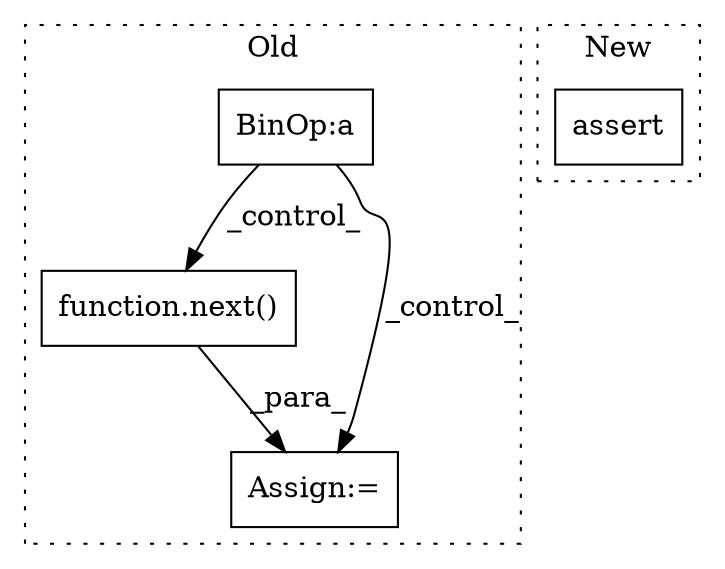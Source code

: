digraph G {
subgraph cluster0 {
1 [label="function.next()" a="75" s="11719,11732" l="5,1" shape="box"];
3 [label="Assign:=" a="68" s="11716" l="3" shape="box"];
4 [label="BinOp:a" a="82" s="11688" l="3" shape="box"];
label = "Old";
style="dotted";
}
subgraph cluster1 {
2 [label="assert" a="65" s="10392" l="7" shape="box"];
label = "New";
style="dotted";
}
1 -> 3 [label="_para_"];
4 -> 1 [label="_control_"];
4 -> 3 [label="_control_"];
}